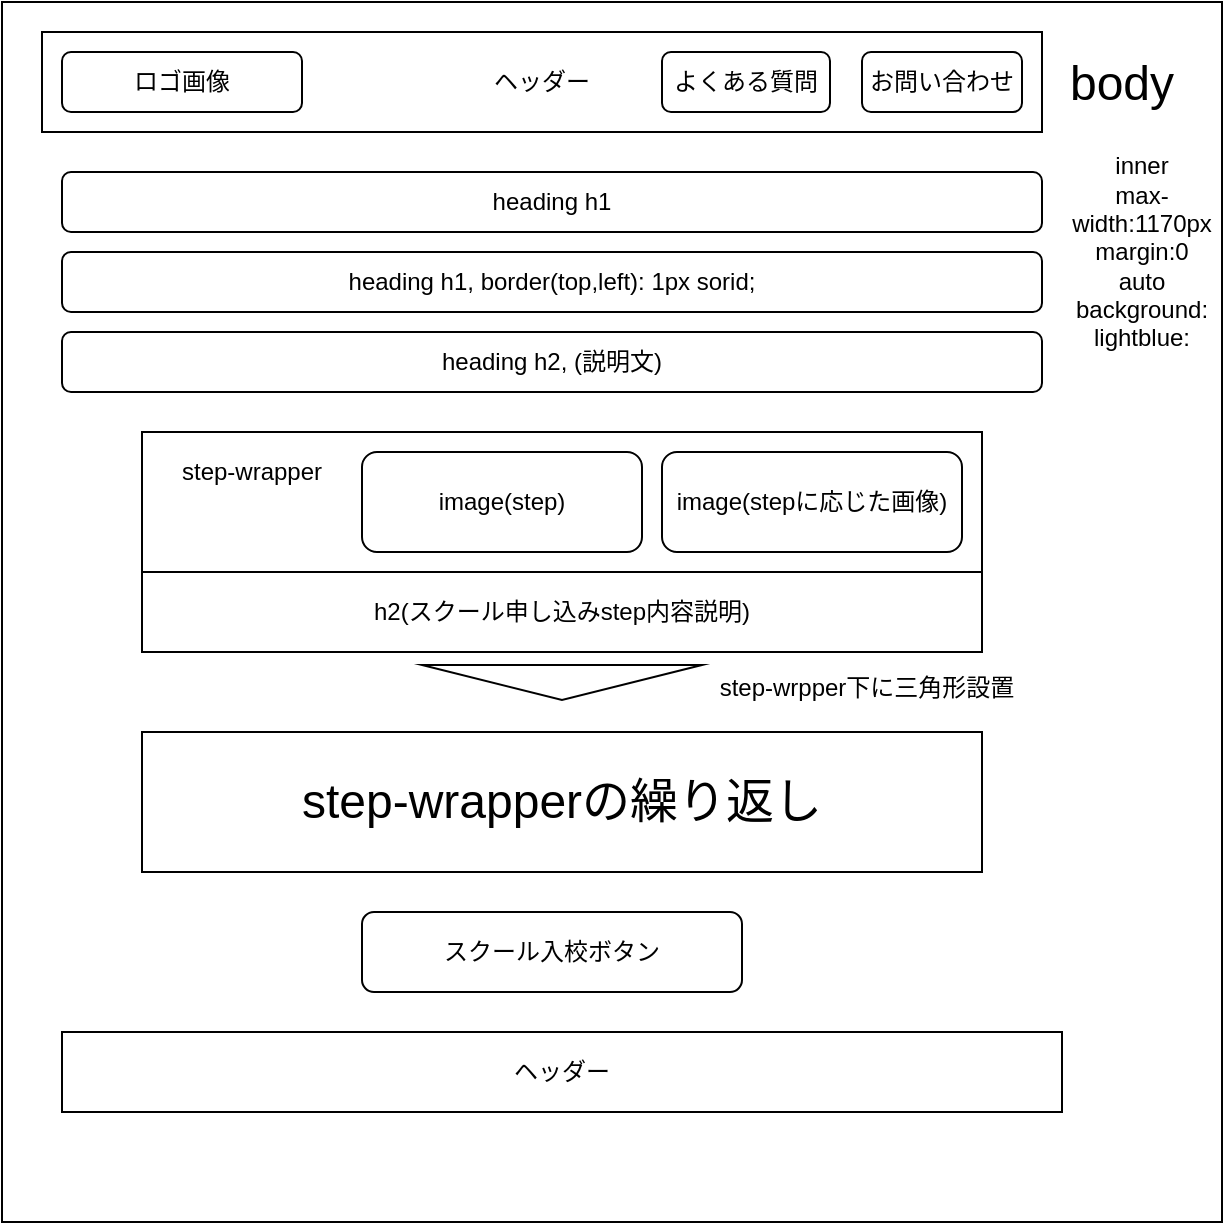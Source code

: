 <mxfile version="13.10.0" type="embed">
    <diagram id="IsdeLHKz9vsvn0qkmx1o" name="ページ1">
        <mxGraphModel dx="698" dy="405" grid="1" gridSize="10" guides="1" tooltips="1" connect="1" arrows="1" fold="1" page="1" pageScale="1" pageWidth="827" pageHeight="1169" math="0" shadow="0">
            <root>
                <mxCell id="0"/>
                <mxCell id="1" parent="0"/>
                <mxCell id="2" value="" style="whiteSpace=wrap;html=1;aspect=fixed;" vertex="1" parent="1">
                    <mxGeometry x="100" y="95" width="80" height="80" as="geometry"/>
                </mxCell>
                <mxCell id="3" value="" style="whiteSpace=wrap;html=1;aspect=fixed;" vertex="1" parent="1">
                    <mxGeometry x="30" y="35" width="610" height="610" as="geometry"/>
                </mxCell>
                <mxCell id="4" value="ヘッダー" style="rounded=0;whiteSpace=wrap;html=1;" vertex="1" parent="1">
                    <mxGeometry x="50" y="50" width="500" height="50" as="geometry"/>
                </mxCell>
                <mxCell id="5" value="ロゴ画像" style="rounded=1;whiteSpace=wrap;html=1;" vertex="1" parent="1">
                    <mxGeometry x="60" y="60" width="120" height="30" as="geometry"/>
                </mxCell>
                <mxCell id="6" value="よくある質問" style="rounded=1;whiteSpace=wrap;html=1;" vertex="1" parent="1">
                    <mxGeometry x="360" y="60" width="84" height="30" as="geometry"/>
                </mxCell>
                <mxCell id="7" value="お問い合わせ" style="rounded=1;whiteSpace=wrap;html=1;" vertex="1" parent="1">
                    <mxGeometry x="460" y="60" width="80" height="30" as="geometry"/>
                </mxCell>
                <mxCell id="11" value="ヘッダー" style="rounded=0;whiteSpace=wrap;html=1;" vertex="1" parent="1">
                    <mxGeometry x="60" y="550" width="500" height="40" as="geometry"/>
                </mxCell>
                <mxCell id="12" value="&lt;font style=&quot;font-size: 24px&quot;&gt;body&lt;/font&gt;" style="text;html=1;strokeColor=none;fillColor=none;align=center;verticalAlign=middle;whiteSpace=wrap;rounded=0;" vertex="1" parent="1">
                    <mxGeometry x="560" y="50" width="60" height="51" as="geometry"/>
                </mxCell>
                <mxCell id="13" value="heading h1" style="rounded=1;whiteSpace=wrap;html=1;" vertex="1" parent="1">
                    <mxGeometry x="60" y="120" width="490" height="30" as="geometry"/>
                </mxCell>
                <mxCell id="14" value="inner&lt;br&gt;max-width:1170px&lt;br&gt;margin:0 auto&lt;br&gt;background:&lt;br&gt;lightblue:" style="text;html=1;strokeColor=none;fillColor=none;align=center;verticalAlign=middle;whiteSpace=wrap;rounded=0;" vertex="1" parent="1">
                    <mxGeometry x="580" y="150" width="40" height="20" as="geometry"/>
                </mxCell>
                <mxCell id="15" value="heading h1, border(top,left): 1px sorid;" style="rounded=1;whiteSpace=wrap;html=1;" vertex="1" parent="1">
                    <mxGeometry x="60" y="160" width="490" height="30" as="geometry"/>
                </mxCell>
                <mxCell id="30" value="heading h2, (説明文)" style="rounded=1;whiteSpace=wrap;html=1;" vertex="1" parent="1">
                    <mxGeometry x="60" y="200" width="490" height="30" as="geometry"/>
                </mxCell>
                <mxCell id="31" value="" style="rounded=0;whiteSpace=wrap;html=1;" vertex="1" parent="1">
                    <mxGeometry x="100" y="250" width="420" height="70" as="geometry"/>
                </mxCell>
                <mxCell id="32" value="image(step)" style="rounded=1;whiteSpace=wrap;html=1;" vertex="1" parent="1">
                    <mxGeometry x="210" y="260" width="140" height="50" as="geometry"/>
                </mxCell>
                <mxCell id="33" value="image(stepに応じた画像)" style="rounded=1;whiteSpace=wrap;html=1;" vertex="1" parent="1">
                    <mxGeometry x="360" y="260" width="150" height="50" as="geometry"/>
                </mxCell>
                <mxCell id="34" value="step-wrapper&lt;br&gt;" style="text;html=1;strokeColor=none;fillColor=none;align=center;verticalAlign=middle;whiteSpace=wrap;rounded=0;" vertex="1" parent="1">
                    <mxGeometry x="110" y="260" width="90" height="20" as="geometry"/>
                </mxCell>
                <mxCell id="36" value="h2(スクール申し込みstep内容説明)" style="rounded=0;whiteSpace=wrap;html=1;" vertex="1" parent="1">
                    <mxGeometry x="100" y="320" width="420" height="40" as="geometry"/>
                </mxCell>
                <mxCell id="38" value="" style="triangle;whiteSpace=wrap;html=1;rotation=90;" vertex="1" parent="1">
                    <mxGeometry x="301.25" y="305.25" width="17.5" height="140" as="geometry"/>
                </mxCell>
                <mxCell id="39" value="step-wrpper下に三角形設置" style="text;html=1;strokeColor=none;fillColor=none;align=center;verticalAlign=middle;whiteSpace=wrap;rounded=0;" vertex="1" parent="1">
                    <mxGeometry x="385" y="368.25" width="155" height="20" as="geometry"/>
                </mxCell>
                <mxCell id="42" value="&lt;font style=&quot;font-size: 24px&quot;&gt;step-wrapperの繰り返し&lt;/font&gt;" style="rounded=0;whiteSpace=wrap;html=1;" vertex="1" parent="1">
                    <mxGeometry x="100" y="400" width="420" height="70" as="geometry"/>
                </mxCell>
                <mxCell id="48" value="スクール入校ボタン" style="rounded=1;whiteSpace=wrap;html=1;" vertex="1" parent="1">
                    <mxGeometry x="210" y="490" width="190" height="40" as="geometry"/>
                </mxCell>
            </root>
        </mxGraphModel>
    </diagram>
</mxfile>
